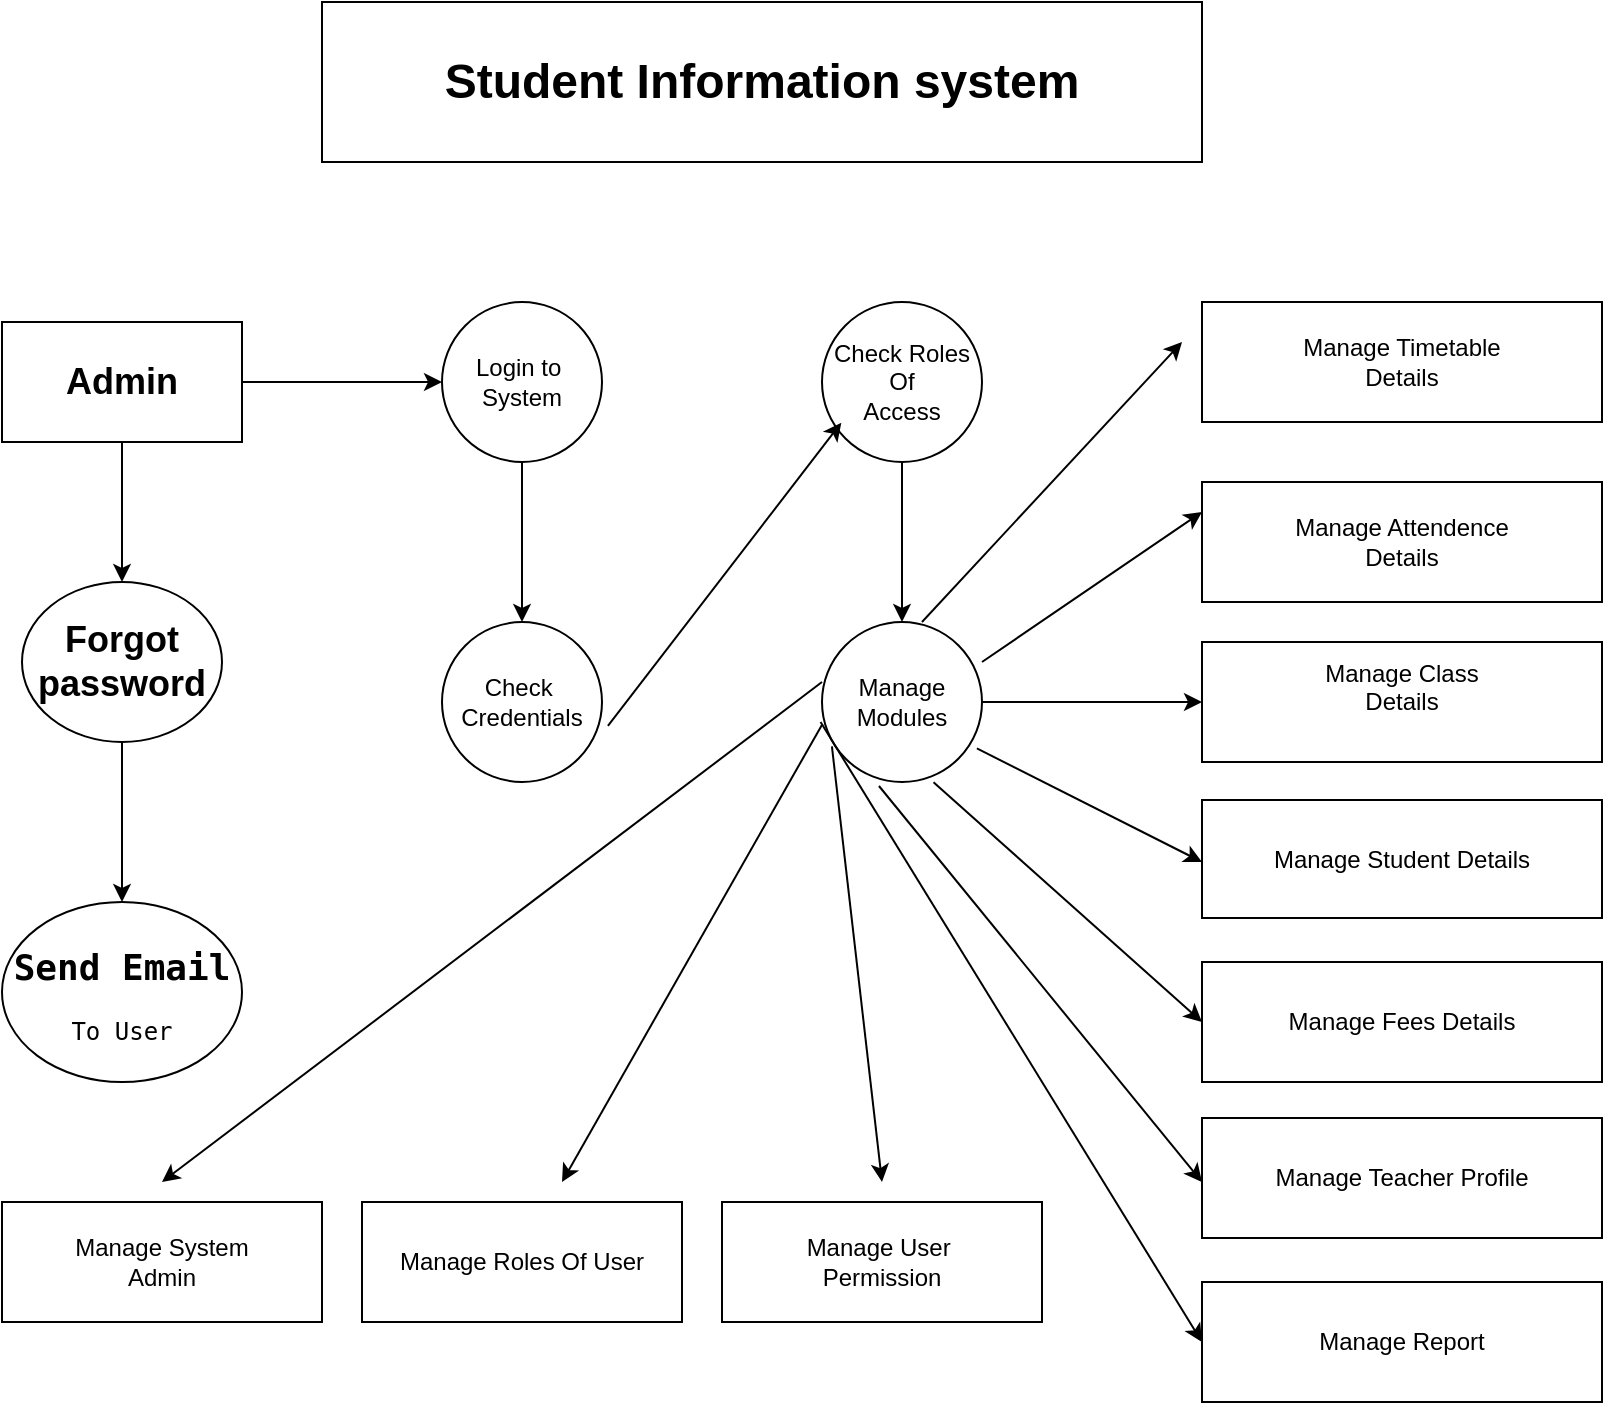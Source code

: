 <mxfile version="28.2.0">
  <diagram name="Page-1" id="Wle7-jORHeCeU7m_g3zP">
    <mxGraphModel dx="1303" dy="659" grid="1" gridSize="10" guides="1" tooltips="1" connect="1" arrows="1" fold="1" page="1" pageScale="1" pageWidth="850" pageHeight="1100" math="0" shadow="0">
      <root>
        <mxCell id="0" />
        <mxCell id="1" parent="0" />
        <mxCell id="RF0RrWAYu4FbpbAN4LZ3-1" value="&lt;h1&gt;Student Information system&lt;/h1&gt;" style="rounded=0;whiteSpace=wrap;html=1;" vertex="1" parent="1">
          <mxGeometry x="200" width="440" height="80" as="geometry" />
        </mxCell>
        <mxCell id="RF0RrWAYu4FbpbAN4LZ3-9" value="" style="edgeStyle=orthogonalEdgeStyle;rounded=0;orthogonalLoop=1;jettySize=auto;html=1;" edge="1" parent="1" source="RF0RrWAYu4FbpbAN4LZ3-7" target="RF0RrWAYu4FbpbAN4LZ3-8">
          <mxGeometry relative="1" as="geometry" />
        </mxCell>
        <mxCell id="RF0RrWAYu4FbpbAN4LZ3-13" value="" style="edgeStyle=orthogonalEdgeStyle;rounded=0;orthogonalLoop=1;jettySize=auto;html=1;" edge="1" parent="1" source="RF0RrWAYu4FbpbAN4LZ3-7" target="RF0RrWAYu4FbpbAN4LZ3-12">
          <mxGeometry relative="1" as="geometry" />
        </mxCell>
        <mxCell id="RF0RrWAYu4FbpbAN4LZ3-7" value="&lt;h2&gt;Admin&lt;/h2&gt;" style="rounded=0;whiteSpace=wrap;html=1;fillColor=light-dark(#FFFFFF,#FF3399);" vertex="1" parent="1">
          <mxGeometry x="40" y="160" width="120" height="60" as="geometry" />
        </mxCell>
        <mxCell id="RF0RrWAYu4FbpbAN4LZ3-11" value="" style="edgeStyle=orthogonalEdgeStyle;rounded=0;orthogonalLoop=1;jettySize=auto;html=1;" edge="1" parent="1" source="RF0RrWAYu4FbpbAN4LZ3-8" target="RF0RrWAYu4FbpbAN4LZ3-10">
          <mxGeometry relative="1" as="geometry" />
        </mxCell>
        <mxCell id="RF0RrWAYu4FbpbAN4LZ3-8" value="&lt;h2&gt;Forgot password&lt;/h2&gt;" style="ellipse;whiteSpace=wrap;html=1;rounded=0;fillColor=light-dark(#FFFFFF,#FF3399);" vertex="1" parent="1">
          <mxGeometry x="50" y="290" width="100" height="80" as="geometry" />
        </mxCell>
        <mxCell id="RF0RrWAYu4FbpbAN4LZ3-10" value="&lt;pre&gt;&lt;h2&gt;Send Email&lt;/h2&gt;To User&lt;/pre&gt;" style="ellipse;whiteSpace=wrap;html=1;rounded=0;fillColor=light-dark(#FFFFFF,#FF3399);" vertex="1" parent="1">
          <mxGeometry x="40" y="450" width="120" height="90" as="geometry" />
        </mxCell>
        <mxCell id="RF0RrWAYu4FbpbAN4LZ3-15" value="" style="edgeStyle=orthogonalEdgeStyle;rounded=0;orthogonalLoop=1;jettySize=auto;html=1;" edge="1" parent="1" source="RF0RrWAYu4FbpbAN4LZ3-12" target="RF0RrWAYu4FbpbAN4LZ3-14">
          <mxGeometry relative="1" as="geometry" />
        </mxCell>
        <mxCell id="RF0RrWAYu4FbpbAN4LZ3-12" value="Login to&amp;nbsp;&lt;br&gt;System" style="ellipse;whiteSpace=wrap;html=1;rounded=0;fillColor=light-dark(#FFFFFF,#FF3399);" vertex="1" parent="1">
          <mxGeometry x="260" y="150" width="80" height="80" as="geometry" />
        </mxCell>
        <mxCell id="RF0RrWAYu4FbpbAN4LZ3-14" value="Check&amp;nbsp;&lt;br&gt;Credentials" style="ellipse;whiteSpace=wrap;html=1;rounded=0;fillColor=light-dark(#FFFFFF,#FF3399);" vertex="1" parent="1">
          <mxGeometry x="260" y="310" width="80" height="80" as="geometry" />
        </mxCell>
        <mxCell id="RF0RrWAYu4FbpbAN4LZ3-21" value="" style="edgeStyle=orthogonalEdgeStyle;rounded=0;orthogonalLoop=1;jettySize=auto;html=1;" edge="1" parent="1" source="RF0RrWAYu4FbpbAN4LZ3-16" target="RF0RrWAYu4FbpbAN4LZ3-20">
          <mxGeometry relative="1" as="geometry" />
        </mxCell>
        <mxCell id="RF0RrWAYu4FbpbAN4LZ3-16" value="Check Roles&lt;br&gt;Of &lt;br&gt;Access" style="ellipse;whiteSpace=wrap;html=1;rounded=0;fillColor=light-dark(#FFFFFF,#FF3399);" vertex="1" parent="1">
          <mxGeometry x="450" y="150" width="80" height="80" as="geometry" />
        </mxCell>
        <mxCell id="RF0RrWAYu4FbpbAN4LZ3-18" value="" style="endArrow=classic;html=1;rounded=0;entryX=0.121;entryY=0.754;entryDx=0;entryDy=0;entryPerimeter=0;exitX=1.037;exitY=0.649;exitDx=0;exitDy=0;exitPerimeter=0;" edge="1" parent="1" source="RF0RrWAYu4FbpbAN4LZ3-14" target="RF0RrWAYu4FbpbAN4LZ3-16">
          <mxGeometry width="50" height="50" relative="1" as="geometry">
            <mxPoint x="490" y="450" as="sourcePoint" />
            <mxPoint x="540" y="400" as="targetPoint" />
            <Array as="points" />
          </mxGeometry>
        </mxCell>
        <mxCell id="RF0RrWAYu4FbpbAN4LZ3-20" value="Manage&lt;br&gt;Modules" style="ellipse;whiteSpace=wrap;html=1;rounded=0;fillColor=light-dark(#FFFFFF,#FF3399);" vertex="1" parent="1">
          <mxGeometry x="450" y="310" width="80" height="80" as="geometry" />
        </mxCell>
        <mxCell id="RF0RrWAYu4FbpbAN4LZ3-22" value="Manage Timetable&lt;br&gt;Details" style="whiteSpace=wrap;html=1;rounded=0;fillColor=light-dark(#FFFFFF,#FF3399);" vertex="1" parent="1">
          <mxGeometry x="640" y="150" width="200" height="60" as="geometry" />
        </mxCell>
        <mxCell id="RF0RrWAYu4FbpbAN4LZ3-30" value="Manage Attendence&lt;br&gt;Details" style="rounded=0;whiteSpace=wrap;html=1;fillColor=light-dark(#FFFFFF,#FF3399);" vertex="1" parent="1">
          <mxGeometry x="640" y="240" width="200" height="60" as="geometry" />
        </mxCell>
        <mxCell id="RF0RrWAYu4FbpbAN4LZ3-31" value="&lt;br&gt;Manage Class&lt;br&gt;&lt;div style=&quot;&quot;&gt;&lt;span style=&quot;background-color: transparent; color: light-dark(rgb(0, 0, 0), rgb(255, 255, 255));&quot;&gt;Details&lt;/span&gt;&lt;/div&gt;&lt;br&gt;&lt;div&gt;&lt;br&gt;&lt;/div&gt;" style="rounded=0;whiteSpace=wrap;html=1;fillColor=light-dark(#FFFFFF,#FF3399);" vertex="1" parent="1">
          <mxGeometry x="640" y="320" width="200" height="60" as="geometry" />
        </mxCell>
        <mxCell id="RF0RrWAYu4FbpbAN4LZ3-32" value="&lt;div style=&quot;forced-color-adjust: none; box-shadow: none !important;&quot;&gt;Manage Student Details&lt;/div&gt;" style="rounded=0;whiteSpace=wrap;html=1;align=center;verticalAlign=middle;fillColor=light-dark(#FFFFFF,#FF3399);" vertex="1" parent="1">
          <mxGeometry x="640" y="399" width="200" height="59" as="geometry" />
        </mxCell>
        <mxCell id="RF0RrWAYu4FbpbAN4LZ3-33" value="Manage Fees Details" style="rounded=0;whiteSpace=wrap;html=1;fillColor=light-dark(#FFFFFF,#FF3399);" vertex="1" parent="1">
          <mxGeometry x="640" y="480" width="200" height="60" as="geometry" />
        </mxCell>
        <mxCell id="RF0RrWAYu4FbpbAN4LZ3-34" value="Manage Teacher Profile" style="rounded=0;whiteSpace=wrap;html=1;fillColor=light-dark(#FFFFFF,#FF3399);" vertex="1" parent="1">
          <mxGeometry x="640" y="558" width="200" height="60" as="geometry" />
        </mxCell>
        <mxCell id="RF0RrWAYu4FbpbAN4LZ3-35" value="Manage Report" style="rounded=0;whiteSpace=wrap;html=1;fillColor=light-dark(#FFFFFF,#FF3399);" vertex="1" parent="1">
          <mxGeometry x="640" y="640" width="200" height="60" as="geometry" />
        </mxCell>
        <mxCell id="RF0RrWAYu4FbpbAN4LZ3-36" value="" style="endArrow=classic;html=1;rounded=0;exitX=0.625;exitY=0;exitDx=0;exitDy=0;exitPerimeter=0;" edge="1" parent="1" source="RF0RrWAYu4FbpbAN4LZ3-20">
          <mxGeometry width="50" height="50" relative="1" as="geometry">
            <mxPoint x="580" y="220" as="sourcePoint" />
            <mxPoint x="630" y="170" as="targetPoint" />
          </mxGeometry>
        </mxCell>
        <mxCell id="RF0RrWAYu4FbpbAN4LZ3-38" value="" style="endArrow=classic;html=1;rounded=0;exitX=1;exitY=0.25;exitDx=0;exitDy=0;exitPerimeter=0;entryX=0;entryY=0.25;entryDx=0;entryDy=0;" edge="1" parent="1" source="RF0RrWAYu4FbpbAN4LZ3-20" target="RF0RrWAYu4FbpbAN4LZ3-30">
          <mxGeometry width="50" height="50" relative="1" as="geometry">
            <mxPoint x="550" y="320" as="sourcePoint" />
            <mxPoint x="600" y="270" as="targetPoint" />
          </mxGeometry>
        </mxCell>
        <mxCell id="RF0RrWAYu4FbpbAN4LZ3-39" value="" style="endArrow=classic;html=1;rounded=0;exitX=1;exitY=0.5;exitDx=0;exitDy=0;" edge="1" parent="1" source="RF0RrWAYu4FbpbAN4LZ3-20">
          <mxGeometry width="50" height="50" relative="1" as="geometry">
            <mxPoint x="590" y="400" as="sourcePoint" />
            <mxPoint x="640" y="350" as="targetPoint" />
          </mxGeometry>
        </mxCell>
        <mxCell id="RF0RrWAYu4FbpbAN4LZ3-40" value="" style="endArrow=classic;html=1;rounded=0;exitX=0.968;exitY=0.79;exitDx=0;exitDy=0;exitPerimeter=0;" edge="1" parent="1" source="RF0RrWAYu4FbpbAN4LZ3-20">
          <mxGeometry width="50" height="50" relative="1" as="geometry">
            <mxPoint x="590" y="480" as="sourcePoint" />
            <mxPoint x="640" y="430" as="targetPoint" />
          </mxGeometry>
        </mxCell>
        <mxCell id="RF0RrWAYu4FbpbAN4LZ3-41" value="" style="endArrow=classic;html=1;rounded=0;exitX=0.697;exitY=1.001;exitDx=0;exitDy=0;exitPerimeter=0;" edge="1" parent="1" source="RF0RrWAYu4FbpbAN4LZ3-20">
          <mxGeometry width="50" height="50" relative="1" as="geometry">
            <mxPoint x="590" y="560" as="sourcePoint" />
            <mxPoint x="640" y="510" as="targetPoint" />
          </mxGeometry>
        </mxCell>
        <mxCell id="RF0RrWAYu4FbpbAN4LZ3-42" value="" style="endArrow=classic;html=1;rounded=0;exitX=0.356;exitY=1.025;exitDx=0;exitDy=0;exitPerimeter=0;" edge="1" parent="1" source="RF0RrWAYu4FbpbAN4LZ3-20">
          <mxGeometry width="50" height="50" relative="1" as="geometry">
            <mxPoint x="590" y="640" as="sourcePoint" />
            <mxPoint x="640" y="590" as="targetPoint" />
          </mxGeometry>
        </mxCell>
        <mxCell id="RF0RrWAYu4FbpbAN4LZ3-43" value="" style="endArrow=classic;html=1;rounded=0;exitX=-0.009;exitY=0.625;exitDx=0;exitDy=0;exitPerimeter=0;" edge="1" parent="1" source="RF0RrWAYu4FbpbAN4LZ3-20">
          <mxGeometry width="50" height="50" relative="1" as="geometry">
            <mxPoint x="430" y="410" as="sourcePoint" />
            <mxPoint x="640" y="670" as="targetPoint" />
          </mxGeometry>
        </mxCell>
        <mxCell id="RF0RrWAYu4FbpbAN4LZ3-44" value="Manage System&lt;br&gt;Admin" style="rounded=0;whiteSpace=wrap;html=1;fillColor=light-dark(#FFFFFF,#FF3399);" vertex="1" parent="1">
          <mxGeometry x="40" y="600" width="160" height="60" as="geometry" />
        </mxCell>
        <mxCell id="RF0RrWAYu4FbpbAN4LZ3-45" value="Manage Roles Of User" style="rounded=0;whiteSpace=wrap;html=1;fillColor=light-dark(#FFFFFF,#FF3399);" vertex="1" parent="1">
          <mxGeometry x="220" y="600" width="160" height="60" as="geometry" />
        </mxCell>
        <mxCell id="RF0RrWAYu4FbpbAN4LZ3-46" value="Manage User&amp;nbsp;&lt;br&gt;Permission" style="rounded=0;whiteSpace=wrap;html=1;fillColor=light-dark(#FFFFFF,#FF3399);" vertex="1" parent="1">
          <mxGeometry x="400" y="600" width="160" height="60" as="geometry" />
        </mxCell>
        <mxCell id="RF0RrWAYu4FbpbAN4LZ3-47" value="" style="endArrow=classic;html=1;rounded=0;exitX=0;exitY=0.375;exitDx=0;exitDy=0;exitPerimeter=0;" edge="1" parent="1" source="RF0RrWAYu4FbpbAN4LZ3-20">
          <mxGeometry width="50" height="50" relative="1" as="geometry">
            <mxPoint x="70" y="640" as="sourcePoint" />
            <mxPoint x="120" y="590" as="targetPoint" />
          </mxGeometry>
        </mxCell>
        <mxCell id="RF0RrWAYu4FbpbAN4LZ3-49" value="" style="endArrow=classic;html=1;rounded=0;exitX=0.003;exitY=0.637;exitDx=0;exitDy=0;exitPerimeter=0;" edge="1" parent="1" source="RF0RrWAYu4FbpbAN4LZ3-20">
          <mxGeometry width="50" height="50" relative="1" as="geometry">
            <mxPoint x="270" y="640" as="sourcePoint" />
            <mxPoint x="320" y="590" as="targetPoint" />
          </mxGeometry>
        </mxCell>
        <mxCell id="RF0RrWAYu4FbpbAN4LZ3-50" value="" style="endArrow=classic;html=1;rounded=0;exitX=0.062;exitY=0.778;exitDx=0;exitDy=0;exitPerimeter=0;" edge="1" parent="1" source="RF0RrWAYu4FbpbAN4LZ3-20">
          <mxGeometry width="50" height="50" relative="1" as="geometry">
            <mxPoint x="430" y="640" as="sourcePoint" />
            <mxPoint x="480" y="590" as="targetPoint" />
          </mxGeometry>
        </mxCell>
      </root>
    </mxGraphModel>
  </diagram>
</mxfile>

